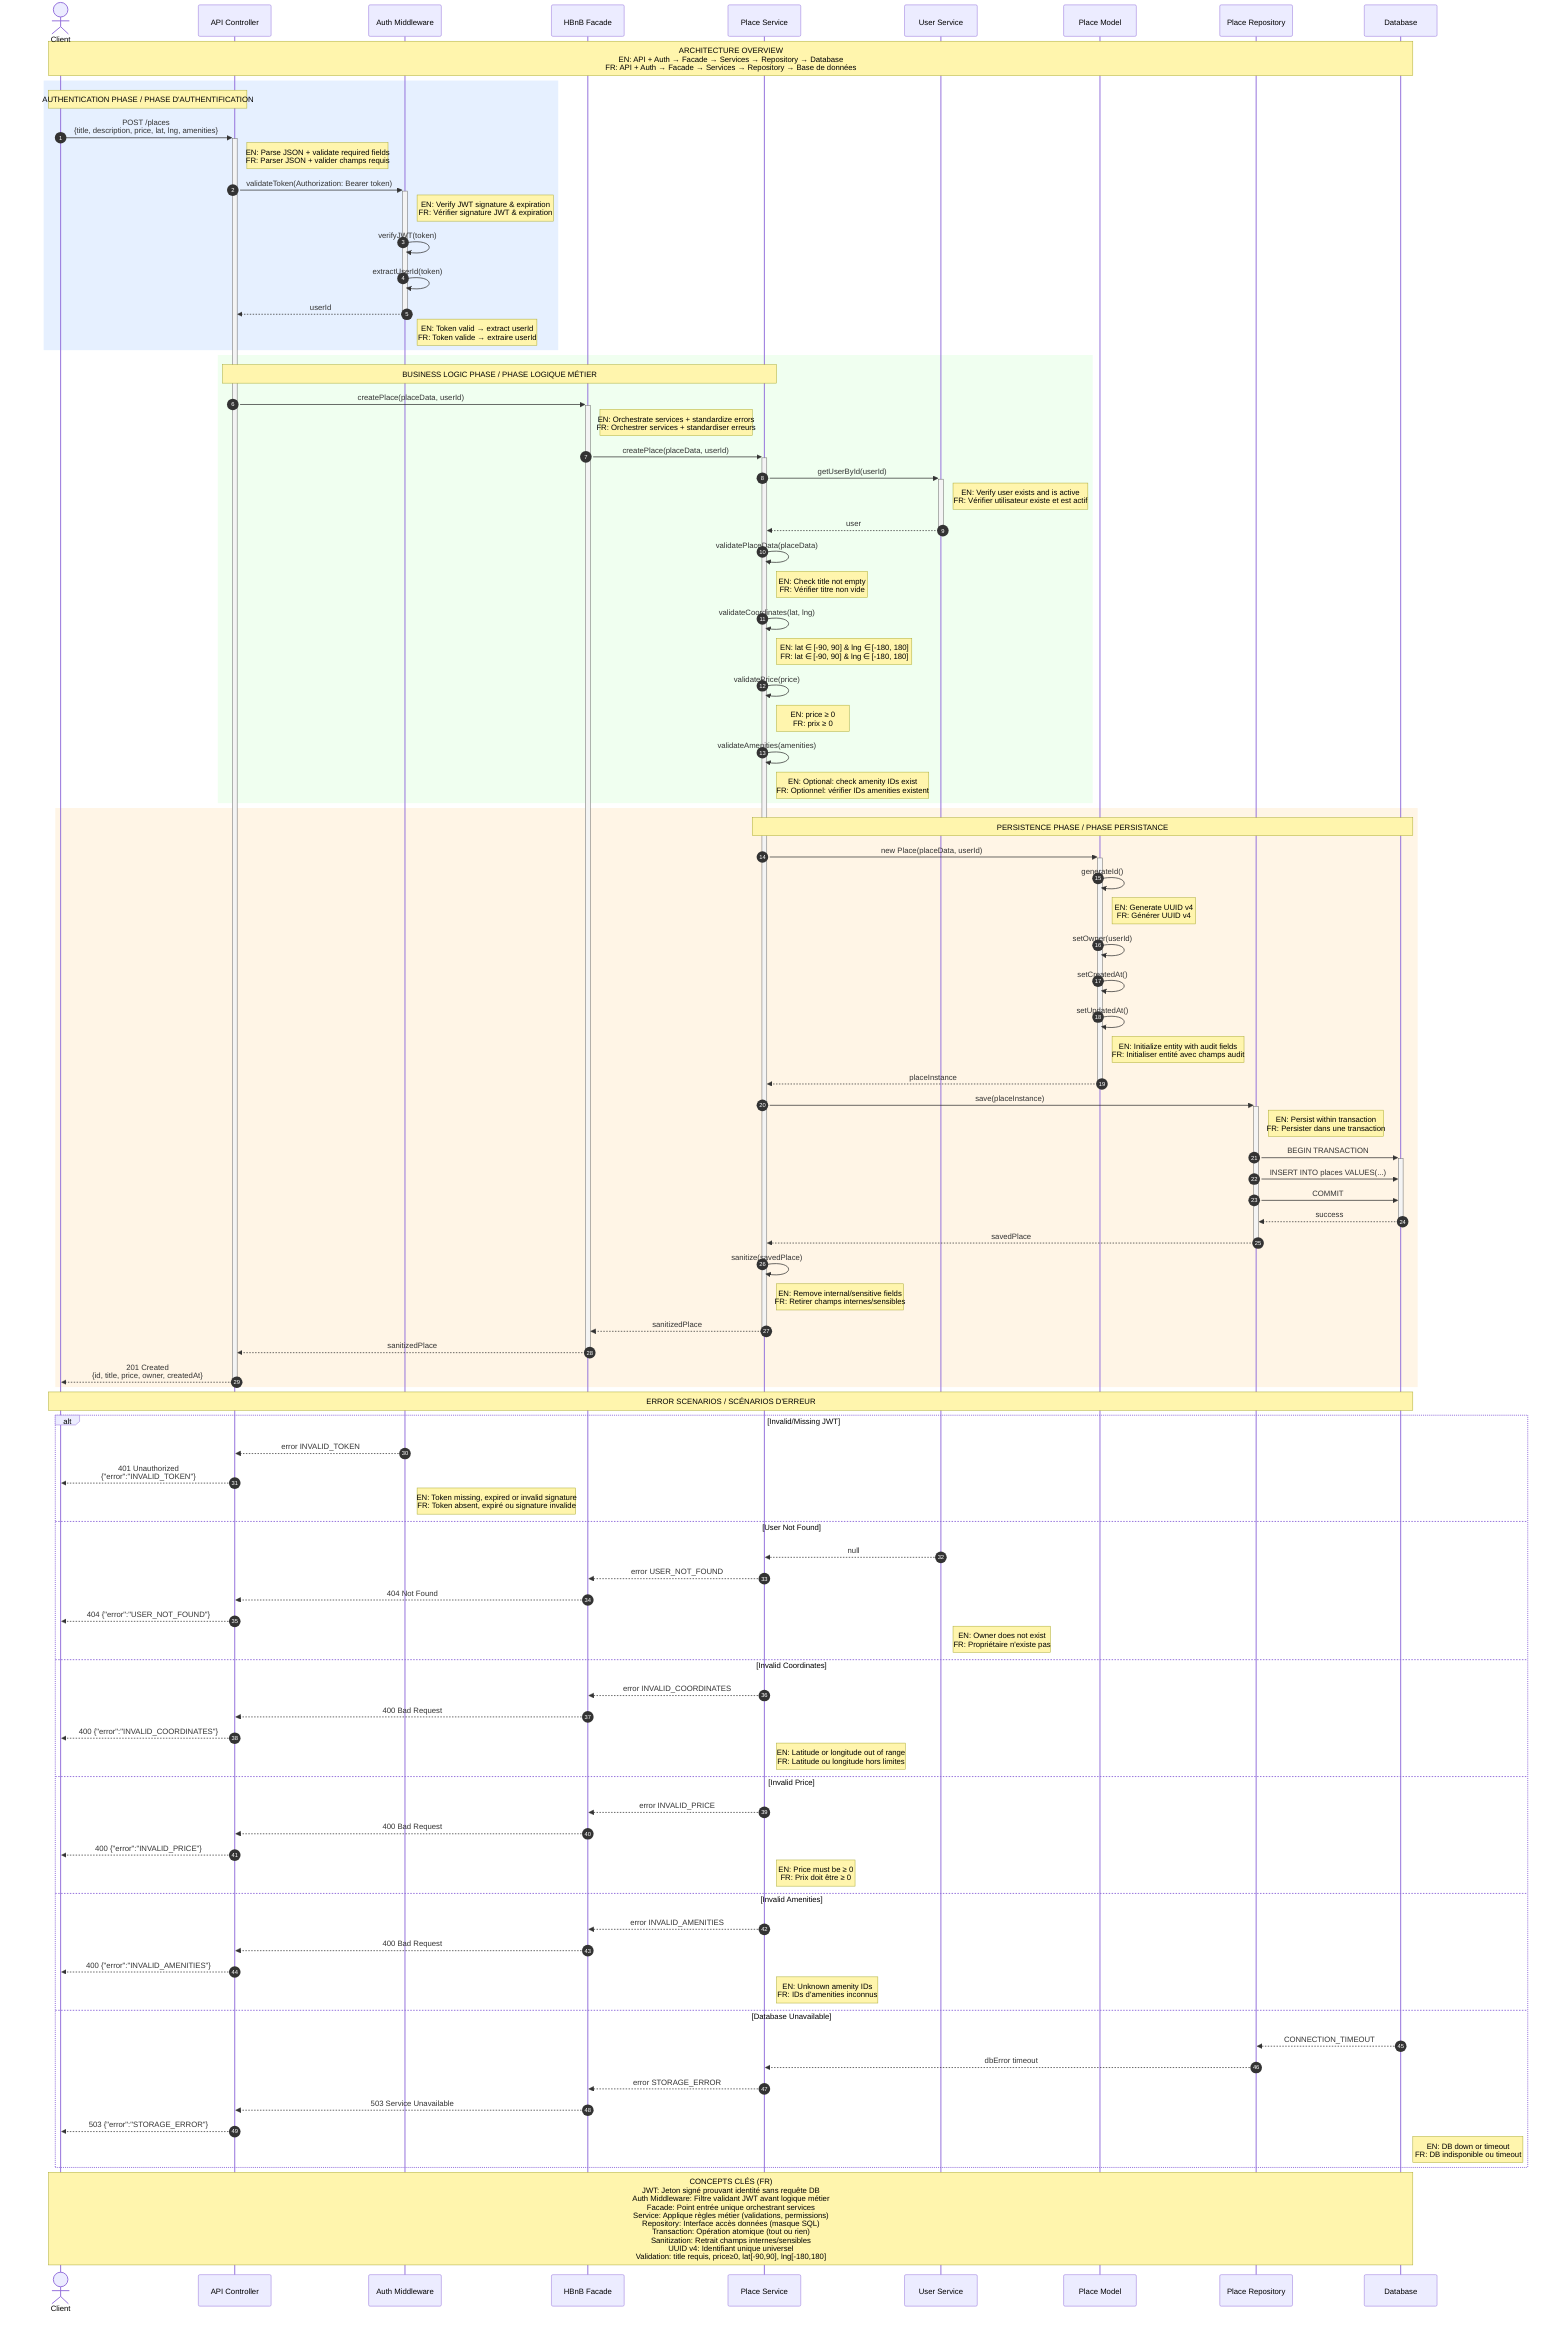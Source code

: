 sequenceDiagram
    autonumber
    actor Client
    participant API as API Controller
    participant Auth as Auth Middleware
    participant Facade as HBnB Facade
    participant PlaceService as Place Service
    participant UserService as User Service
    participant Place as Place Model
    participant PlaceRepo as Place Repository
    participant DB as Database

    Note over Client,DB: ARCHITECTURE OVERVIEW<br/>EN: API + Auth → Facade → Services → Repository → Database<br/>FR: API + Auth → Facade → Services → Repository → Base de données

    rect rgb(230, 240, 255)
        Note over Client,API: AUTHENTICATION PHASE / PHASE D'AUTHENTIFICATION
        Client->>+API: POST /places<br/>{title, description, price, lat, lng, amenities}
        Note right of API: EN: Parse JSON + validate required fields<br/>FR: Parser JSON + valider champs requis
        
        API->>+Auth: validateToken(Authorization: Bearer token)
        Note right of Auth: EN: Verify JWT signature & expiration<br/>FR: Vérifier signature JWT & expiration
        Auth->>Auth: verifyJWT(token)
        Auth->>Auth: extractUserId(token)
        Auth-->>-API: userId
        Note right of Auth: EN: Token valid → extract userId<br/>FR: Token valide → extraire userId
    end

    rect rgb(240, 255, 240)
        Note over API,PlaceService: BUSINESS LOGIC PHASE / PHASE LOGIQUE MÉTIER
        API->>+Facade: createPlace(placeData, userId)
        Note right of Facade: EN: Orchestrate services + standardize errors<br/>FR: Orchestrer services + standardiser erreurs
        
        Facade->>+PlaceService: createPlace(placeData, userId)
        
        PlaceService->>+UserService: getUserById(userId)
        Note right of UserService: EN: Verify user exists and is active<br/>FR: Vérifier utilisateur existe et est actif
        UserService-->>-PlaceService: user
        
        PlaceService->>PlaceService: validatePlaceData(placeData)
        Note right of PlaceService: EN: Check title not empty<br/>FR: Vérifier titre non vide
        
        PlaceService->>PlaceService: validateCoordinates(lat, lng)
        Note right of PlaceService: EN: lat ∈ [-90, 90] & lng ∈ [-180, 180]<br/>FR: lat ∈ [-90, 90] & lng ∈ [-180, 180]
        
        PlaceService->>PlaceService: validatePrice(price)
        Note right of PlaceService: EN: price ≥ 0<br/>FR: prix ≥ 0
        
        PlaceService->>PlaceService: validateAmenities(amenities)
        Note right of PlaceService: EN: Optional: check amenity IDs exist<br/>FR: Optionnel: vérifier IDs amenities existent
    end

    rect rgb(255, 245, 230)
        Note over PlaceService,DB: PERSISTENCE PHASE / PHASE PERSISTANCE
        PlaceService->>+Place: new Place(placeData, userId)
        
        Place->>Place: generateId()
        Note right of Place: EN: Generate UUID v4<br/>FR: Générer UUID v4
        
        Place->>Place: setOwner(userId)
        Place->>Place: setCreatedAt()
        Place->>Place: setUpdatedAt()
        Note right of Place: EN: Initialize entity with audit fields<br/>FR: Initialiser entité avec champs audit
        
        Place-->>-PlaceService: placeInstance
        
        PlaceService->>+PlaceRepo: save(placeInstance)
        Note right of PlaceRepo: EN: Persist within transaction<br/>FR: Persister dans une transaction
        
        PlaceRepo->>+DB: BEGIN TRANSACTION
        PlaceRepo->>DB: INSERT INTO places VALUES(...)
        PlaceRepo->>DB: COMMIT
        DB-->>-PlaceRepo: success
        
        PlaceRepo-->>-PlaceService: savedPlace
        
        PlaceService->>PlaceService: sanitize(savedPlace)
        Note right of PlaceService: EN: Remove internal/sensitive fields<br/>FR: Retirer champs internes/sensibles
        
        PlaceService-->>-Facade: sanitizedPlace
        Facade-->>-API: sanitizedPlace
        API-->>-Client: 201 Created<br/>{id, title, price, owner, createdAt}
    end

    Note over Client,DB: ERROR SCENARIOS / SCÉNARIOS D'ERREUR

    alt Invalid/Missing JWT
        Auth-->>API: error INVALID_TOKEN
        API-->>Client: 401 Unauthorized<br/>{"error":"INVALID_TOKEN"}
        Note right of Auth: EN: Token missing, expired or invalid signature<br/>FR: Token absent, expiré ou signature invalide
        
    else User Not Found
        UserService-->>PlaceService: null
        PlaceService-->>Facade: error USER_NOT_FOUND
        Facade-->>API: 404 Not Found
        API-->>Client: 404 {"error":"USER_NOT_FOUND"}
        Note right of UserService: EN: Owner does not exist<br/>FR: Propriétaire n'existe pas
        
    else Invalid Coordinates
        PlaceService-->>Facade: error INVALID_COORDINATES
        Facade-->>API: 400 Bad Request
        API-->>Client: 400 {"error":"INVALID_COORDINATES"}
        Note right of PlaceService: EN: Latitude or longitude out of range<br/>FR: Latitude ou longitude hors limites
        
    else Invalid Price
        PlaceService-->>Facade: error INVALID_PRICE
        Facade-->>API: 400 Bad Request
        API-->>Client: 400 {"error":"INVALID_PRICE"}
        Note right of PlaceService: EN: Price must be ≥ 0<br/>FR: Prix doit être ≥ 0
        
    else Invalid Amenities
        PlaceService-->>Facade: error INVALID_AMENITIES
        Facade-->>API: 400 Bad Request
        API-->>Client: 400 {"error":"INVALID_AMENITIES"}
        Note right of PlaceService: EN: Unknown amenity IDs<br/>FR: IDs d'amenities inconnus
        
    else Database Unavailable
        DB-->>PlaceRepo: CONNECTION_TIMEOUT
        PlaceRepo-->>PlaceService: dbError timeout
        PlaceService-->>Facade: error STORAGE_ERROR
        Facade-->>API: 503 Service Unavailable
        API-->>Client: 503 {"error":"STORAGE_ERROR"}
        Note right of DB: EN: DB down or timeout<br/>FR: DB indisponible ou timeout
    end

    Note over Client,DB: CONCEPTS CLÉS (FR)<br/>JWT: Jeton signé prouvant identité sans requête DB<br/>Auth Middleware: Filtre validant JWT avant logique métier<br/>Facade: Point entrée unique orchestrant services<br/>Service: Applique règles métier (validations, permissions)<br/>Repository: Interface accès données (masque SQL)<br/>Transaction: Opération atomique (tout ou rien)<br/>Sanitization: Retrait champs internes/sensibles<br/>UUID v4: Identifiant unique universel<br/>Validation: title requis, price≥0, lat[-90,90], lng[-180,180]